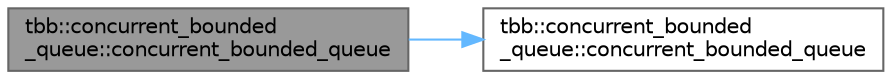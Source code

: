 digraph "tbb::concurrent_bounded_queue::concurrent_bounded_queue"
{
 // LATEX_PDF_SIZE
  bgcolor="transparent";
  edge [fontname=Helvetica,fontsize=10,labelfontname=Helvetica,labelfontsize=10];
  node [fontname=Helvetica,fontsize=10,shape=box,height=0.2,width=0.4];
  rankdir="LR";
  Node1 [id="Node000001",label="tbb::concurrent_bounded\l_queue::concurrent_bounded_queue",height=0.2,width=0.4,color="gray40", fillcolor="grey60", style="filled", fontcolor="black",tooltip="Copy constructor"];
  Node1 -> Node2 [id="edge1_Node000001_Node000002",color="steelblue1",style="solid",tooltip=" "];
  Node2 [id="Node000002",label="tbb::concurrent_bounded\l_queue::concurrent_bounded_queue",height=0.2,width=0.4,color="grey40", fillcolor="white", style="filled",URL="$classtbb_1_1concurrent__bounded__queue.html#a85f8a800cae02b601f36ad7a655a0126",tooltip="Construct empty queue"];
}

